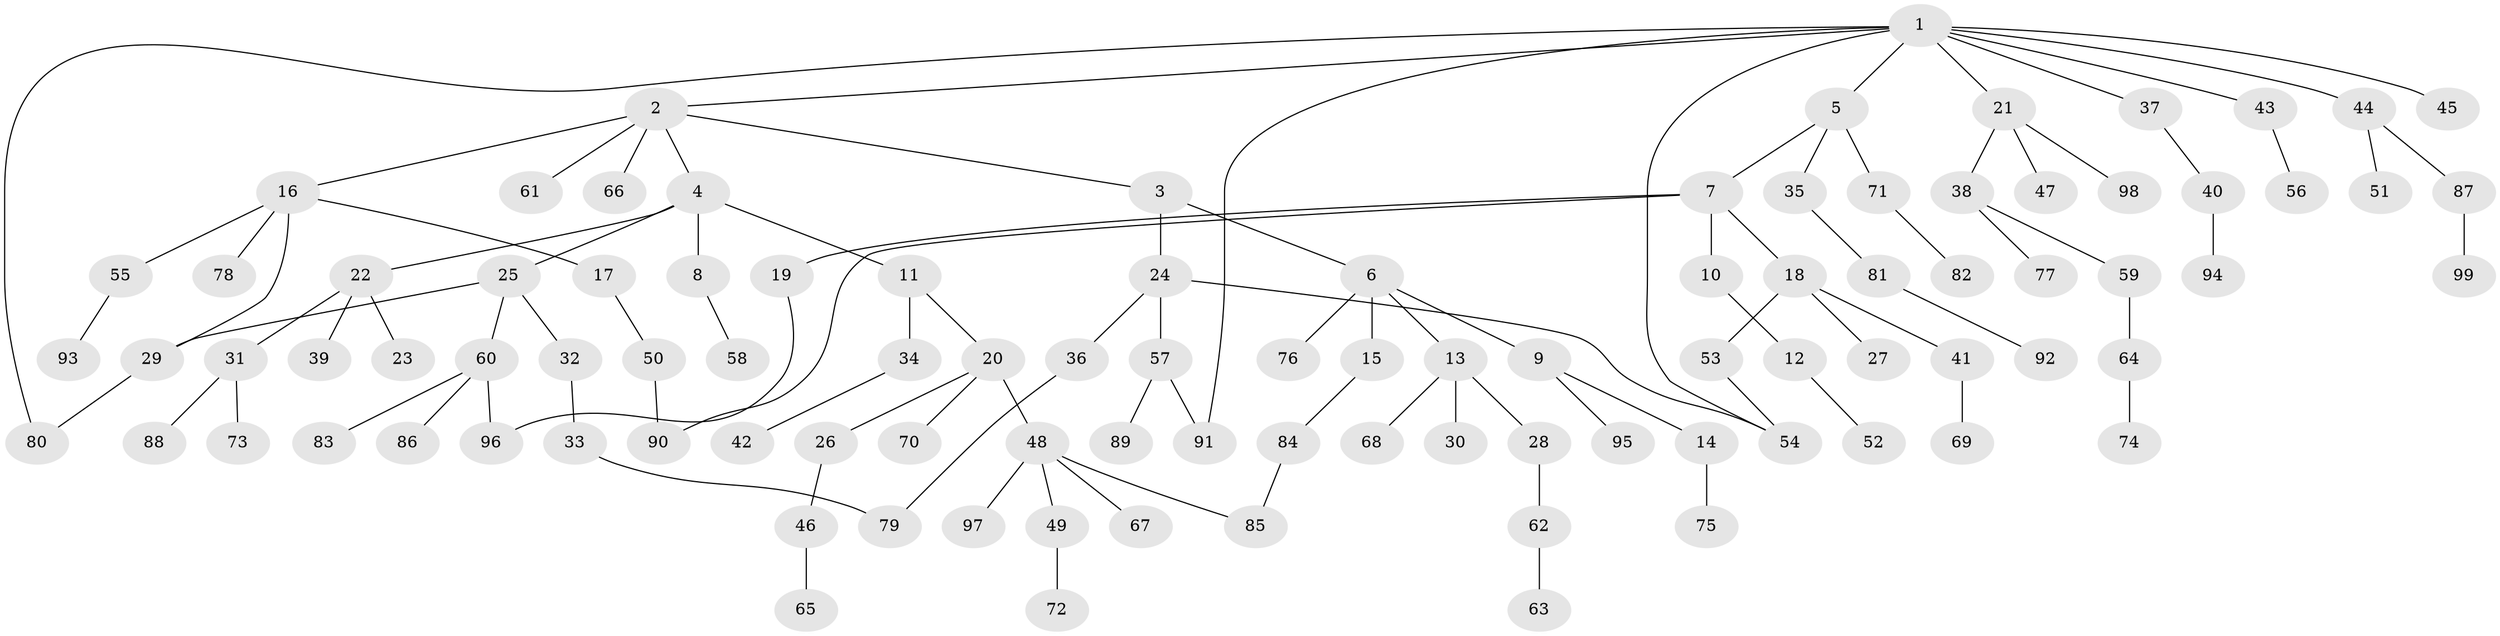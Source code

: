 // Generated by graph-tools (version 1.1) at 2025/25/03/09/25 03:25:31]
// undirected, 99 vertices, 107 edges
graph export_dot {
graph [start="1"]
  node [color=gray90,style=filled];
  1;
  2;
  3;
  4;
  5;
  6;
  7;
  8;
  9;
  10;
  11;
  12;
  13;
  14;
  15;
  16;
  17;
  18;
  19;
  20;
  21;
  22;
  23;
  24;
  25;
  26;
  27;
  28;
  29;
  30;
  31;
  32;
  33;
  34;
  35;
  36;
  37;
  38;
  39;
  40;
  41;
  42;
  43;
  44;
  45;
  46;
  47;
  48;
  49;
  50;
  51;
  52;
  53;
  54;
  55;
  56;
  57;
  58;
  59;
  60;
  61;
  62;
  63;
  64;
  65;
  66;
  67;
  68;
  69;
  70;
  71;
  72;
  73;
  74;
  75;
  76;
  77;
  78;
  79;
  80;
  81;
  82;
  83;
  84;
  85;
  86;
  87;
  88;
  89;
  90;
  91;
  92;
  93;
  94;
  95;
  96;
  97;
  98;
  99;
  1 -- 2;
  1 -- 5;
  1 -- 21;
  1 -- 37;
  1 -- 43;
  1 -- 44;
  1 -- 45;
  1 -- 80;
  1 -- 91;
  1 -- 54;
  2 -- 3;
  2 -- 4;
  2 -- 16;
  2 -- 61;
  2 -- 66;
  3 -- 6;
  3 -- 24;
  4 -- 8;
  4 -- 11;
  4 -- 22;
  4 -- 25;
  5 -- 7;
  5 -- 35;
  5 -- 71;
  6 -- 9;
  6 -- 13;
  6 -- 15;
  6 -- 76;
  7 -- 10;
  7 -- 18;
  7 -- 19;
  7 -- 90;
  8 -- 58;
  9 -- 14;
  9 -- 95;
  10 -- 12;
  11 -- 20;
  11 -- 34;
  12 -- 52;
  13 -- 28;
  13 -- 30;
  13 -- 68;
  14 -- 75;
  15 -- 84;
  16 -- 17;
  16 -- 29;
  16 -- 55;
  16 -- 78;
  17 -- 50;
  18 -- 27;
  18 -- 41;
  18 -- 53;
  19 -- 96;
  20 -- 26;
  20 -- 48;
  20 -- 70;
  21 -- 38;
  21 -- 47;
  21 -- 98;
  22 -- 23;
  22 -- 31;
  22 -- 39;
  24 -- 36;
  24 -- 57;
  24 -- 54;
  25 -- 32;
  25 -- 60;
  25 -- 29;
  26 -- 46;
  28 -- 62;
  29 -- 80;
  31 -- 73;
  31 -- 88;
  32 -- 33;
  33 -- 79;
  34 -- 42;
  35 -- 81;
  36 -- 79;
  37 -- 40;
  38 -- 59;
  38 -- 77;
  40 -- 94;
  41 -- 69;
  43 -- 56;
  44 -- 51;
  44 -- 87;
  46 -- 65;
  48 -- 49;
  48 -- 67;
  48 -- 85;
  48 -- 97;
  49 -- 72;
  50 -- 90;
  53 -- 54;
  55 -- 93;
  57 -- 89;
  57 -- 91;
  59 -- 64;
  60 -- 83;
  60 -- 86;
  60 -- 96;
  62 -- 63;
  64 -- 74;
  71 -- 82;
  81 -- 92;
  84 -- 85;
  87 -- 99;
}
